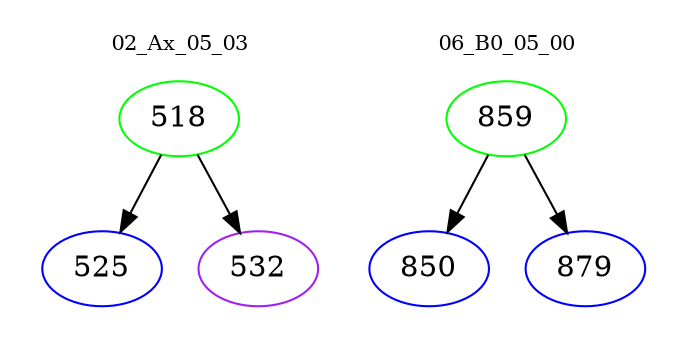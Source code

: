 digraph{
subgraph cluster_0 {
color = white
label = "02_Ax_05_03";
fontsize=10;
T0_518 [label="518", color="green"]
T0_518 -> T0_525 [color="black"]
T0_525 [label="525", color="blue"]
T0_518 -> T0_532 [color="black"]
T0_532 [label="532", color="purple"]
}
subgraph cluster_1 {
color = white
label = "06_B0_05_00";
fontsize=10;
T1_859 [label="859", color="green"]
T1_859 -> T1_850 [color="black"]
T1_850 [label="850", color="blue"]
T1_859 -> T1_879 [color="black"]
T1_879 [label="879", color="blue"]
}
}
